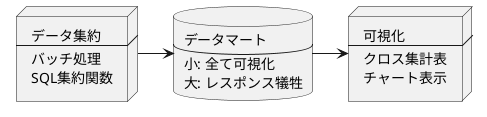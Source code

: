 @startuml データマート

node データ集約[
    データ集約
    --
    バッチ処理
    SQL集約関数
]

database データマート[
    データマート
    ----
    小: 全て可視化
    大: レスポンス犠牲
]

node 可視化[
    可視化
    ----
    クロス集計表
    チャート表示
]

データ集約 -ri-> データマート
データマート -ri-> 可視化

@enduml